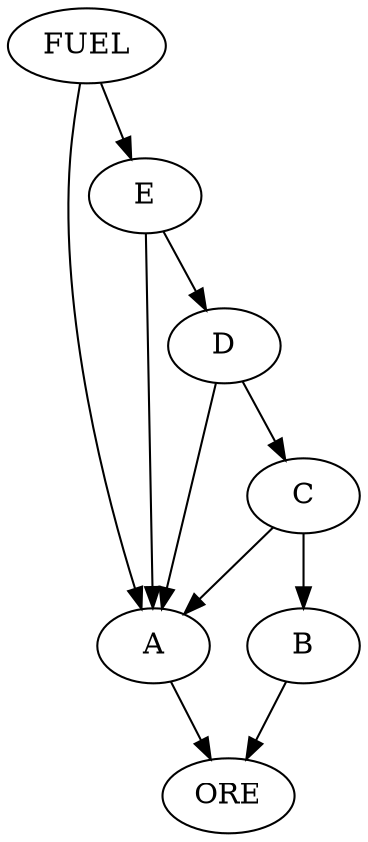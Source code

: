 strict digraph  {
A [amount=10];
ORE;
B [amount=1];
C [amount=1];
D [amount=1];
E [amount=1];
FUEL [amount=1];
A -> ORE  [amount=10];
B -> ORE  [amount=1];
C -> A  [amount=7];
C -> B  [amount=1];
D -> A  [amount=7];
D -> C  [amount=1];
E -> A  [amount=7];
E -> D  [amount=1];
FUEL -> A  [amount=7];
FUEL -> E  [amount=1];
}
